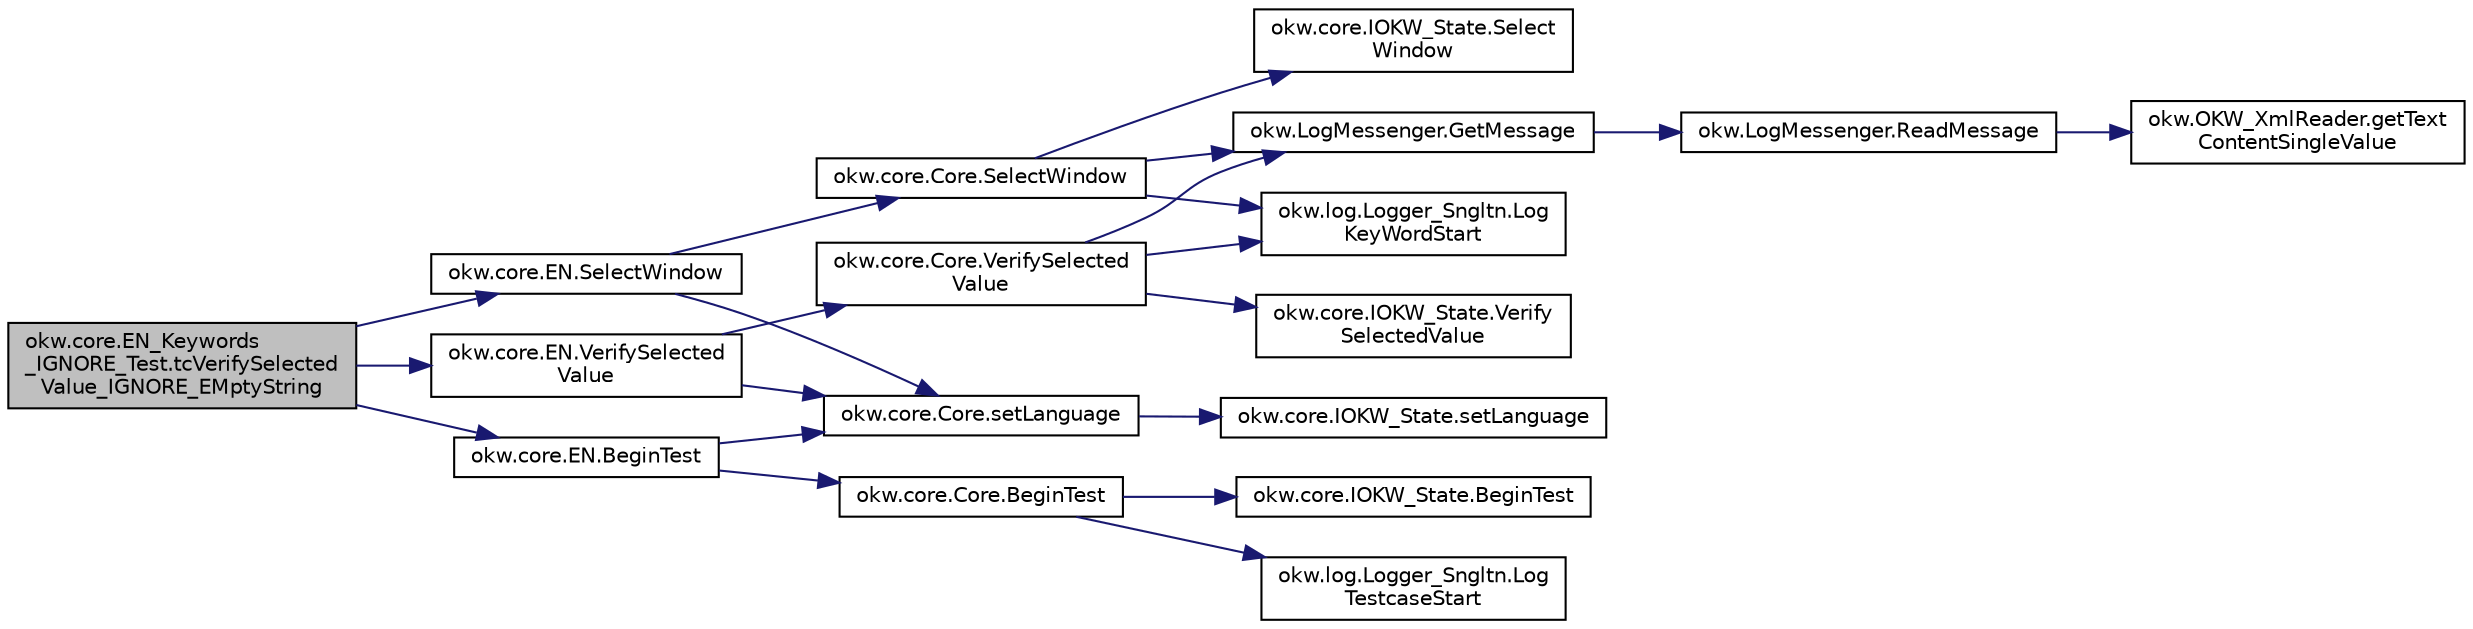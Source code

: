 digraph "okw.core.EN_Keywords_IGNORE_Test.tcVerifySelectedValue_IGNORE_EMptyString"
{
 // INTERACTIVE_SVG=YES
 // LATEX_PDF_SIZE
  edge [fontname="Helvetica",fontsize="10",labelfontname="Helvetica",labelfontsize="10"];
  node [fontname="Helvetica",fontsize="10",shape=record];
  rankdir="LR";
  Node1075 [label="okw.core.EN_Keywords\l_IGNORE_Test.tcVerifySelected\lValue_IGNORE_EMptyString",height=0.2,width=0.4,color="black", fillcolor="grey75", style="filled", fontcolor="black",tooltip=" "];
  Node1075 -> Node1076 [color="midnightblue",fontsize="10",style="solid",fontname="Helvetica"];
  Node1076 [label="okw.core.EN.BeginTest",height=0.2,width=0.4,color="black", fillcolor="white", style="filled",URL="$classokw_1_1core_1_1_e_n.html#aef613b0a3e6bb8a9623984db145cae69",tooltip="Markiert den Anfang eines neuen Testfalls."];
  Node1076 -> Node1077 [color="midnightblue",fontsize="10",style="solid",fontname="Helvetica"];
  Node1077 [label="okw.core.Core.setLanguage",height=0.2,width=0.4,color="black", fillcolor="white", style="filled",URL="$classokw_1_1core_1_1_core.html#ab4e0f723d27cb11c944ec4c82c426100",tooltip="Setzt die Sprache auf den gegebenen wert Language."];
  Node1077 -> Node1078 [color="midnightblue",fontsize="10",style="solid",fontname="Helvetica"];
  Node1078 [label="okw.core.IOKW_State.setLanguage",height=0.2,width=0.4,color="black", fillcolor="white", style="filled",URL="$interfaceokw_1_1core_1_1_i_o_k_w___state.html#a866baa0bde08a47418f54d63bdb56097",tooltip="Interne Methode zum setzen der Sprache für die sprachabhängigen Ausgaben der Dokumentation (Log)."];
  Node1076 -> Node1079 [color="midnightblue",fontsize="10",style="solid",fontname="Helvetica"];
  Node1079 [label="okw.core.Core.BeginTest",height=0.2,width=0.4,color="black", fillcolor="white", style="filled",URL="$classokw_1_1core_1_1_core.html#acfefe92468c9eb9e951846372726c4d8",tooltip="Markiert den Anfang eines neuen Testfalls."];
  Node1079 -> Node1080 [color="midnightblue",fontsize="10",style="solid",fontname="Helvetica"];
  Node1080 [label="okw.log.Logger_Sngltn.Log\lTestcaseStart",height=0.2,width=0.4,color="black", fillcolor="white", style="filled",URL="$classokw_1_1log_1_1_logger___sngltn.html#a60f4ad59db847ae61df928f9920f3deb",tooltip="Ausgabe des Testfalls."];
  Node1079 -> Node1081 [color="midnightblue",fontsize="10",style="solid",fontname="Helvetica"];
  Node1081 [label="okw.core.IOKW_State.BeginTest",height=0.2,width=0.4,color="black", fillcolor="white", style="filled",URL="$interfaceokw_1_1core_1_1_i_o_k_w___state.html#ae5480ddb1fc37eade5d899d335bc4b13",tooltip="Markiert den Anfang eines neuen Testfalls."];
  Node1075 -> Node1082 [color="midnightblue",fontsize="10",style="solid",fontname="Helvetica"];
  Node1082 [label="okw.core.EN.SelectWindow",height=0.2,width=0.4,color="black", fillcolor="white", style="filled",URL="$classokw_1_1core_1_1_e_n.html#a2b61c2b39a9cfdbdfd25fe0e3d43785b",tooltip="Setzt den Kontext auf das gegebene Fenster."];
  Node1082 -> Node1077 [color="midnightblue",fontsize="10",style="solid",fontname="Helvetica"];
  Node1082 -> Node1083 [color="midnightblue",fontsize="10",style="solid",fontname="Helvetica"];
  Node1083 [label="okw.core.Core.SelectWindow",height=0.2,width=0.4,color="black", fillcolor="white", style="filled",URL="$classokw_1_1core_1_1_core.html#a6a68660eb5e34965522896e2a5c48314",tooltip="Setzt den Kontext auf das gegebene Fenster."];
  Node1083 -> Node1084 [color="midnightblue",fontsize="10",style="solid",fontname="Helvetica"];
  Node1084 [label="okw.log.Logger_Sngltn.Log\lKeyWordStart",height=0.2,width=0.4,color="black", fillcolor="white", style="filled",URL="$classokw_1_1log_1_1_logger___sngltn.html#a70ec25e200e00ecefc544e8fd371d2ef",tooltip="Ausgabe eines Schlüsselwortes."];
  Node1083 -> Node1085 [color="midnightblue",fontsize="10",style="solid",fontname="Helvetica"];
  Node1085 [label="okw.LogMessenger.GetMessage",height=0.2,width=0.4,color="black", fillcolor="white", style="filled",URL="$classokw_1_1_log_messenger.html#af225d1f037d47b3b085175c09d78bdd2",tooltip="Holt die Log-Meldung für MethodeNmae/Textkey ohne weitere Parameter."];
  Node1085 -> Node1086 [color="midnightblue",fontsize="10",style="solid",fontname="Helvetica"];
  Node1086 [label="okw.LogMessenger.ReadMessage",height=0.2,width=0.4,color="black", fillcolor="white", style="filled",URL="$classokw_1_1_log_messenger.html#a530cd6ab82ec82a04206a2e976ec06e3",tooltip="Interne Kernfunktion holt die Log-Meldung mit Platzhaltern aus der XML-Datei."];
  Node1086 -> Node1087 [color="midnightblue",fontsize="10",style="solid",fontname="Helvetica"];
  Node1087 [label="okw.OKW_XmlReader.getText\lContentSingleValue",height=0.2,width=0.4,color="black", fillcolor="white", style="filled",URL="$classokw_1_1_o_k_w___xml_reader.html#ab920b5335a2e1429c14cc5f8e79f39eb",tooltip="Lies den TextContent eines Tag."];
  Node1083 -> Node1088 [color="midnightblue",fontsize="10",style="solid",fontname="Helvetica"];
  Node1088 [label="okw.core.IOKW_State.Select\lWindow",height=0.2,width=0.4,color="black", fillcolor="white", style="filled",URL="$interfaceokw_1_1core_1_1_i_o_k_w___state.html#ad4fc9610ed5b1176590a45b55e6ac7f0",tooltip="Setzt den Kontext auf das gegebene Fenster."];
  Node1075 -> Node1089 [color="midnightblue",fontsize="10",style="solid",fontname="Helvetica"];
  Node1089 [label="okw.core.EN.VerifySelected\lValue",height=0.2,width=0.4,color="black", fillcolor="white", style="filled",URL="$classokw_1_1core_1_1_e_n.html#a535232918db76d11b92e1c00d24e228b",tooltip="Vergleicht den ausgewählten Wert des gegebenen Listenobjekts mit dem erwarteten Wert."];
  Node1089 -> Node1077 [color="midnightblue",fontsize="10",style="solid",fontname="Helvetica"];
  Node1089 -> Node1090 [color="midnightblue",fontsize="10",style="solid",fontname="Helvetica"];
  Node1090 [label="okw.core.Core.VerifySelected\lValue",height=0.2,width=0.4,color="black", fillcolor="white", style="filled",URL="$classokw_1_1core_1_1_core.html#ab243fc4ed28faf2ee9e7cd3123b8f13c",tooltip="Vergleicht den ausgewählten Wert des gegebenen Listenobjekts mit dem erwarteten Wert."];
  Node1090 -> Node1084 [color="midnightblue",fontsize="10",style="solid",fontname="Helvetica"];
  Node1090 -> Node1085 [color="midnightblue",fontsize="10",style="solid",fontname="Helvetica"];
  Node1090 -> Node1091 [color="midnightblue",fontsize="10",style="solid",fontname="Helvetica"];
  Node1091 [label="okw.core.IOKW_State.Verify\lSelectedValue",height=0.2,width=0.4,color="black", fillcolor="white", style="filled",URL="$interfaceokw_1_1core_1_1_i_o_k_w___state.html#a804768212384c2b9b29f2664a5eb95d0",tooltip="Vergleicht den ausgewählten Wert des gegebenen Listenobjekts mit dem erwarteten Wert."];
}
